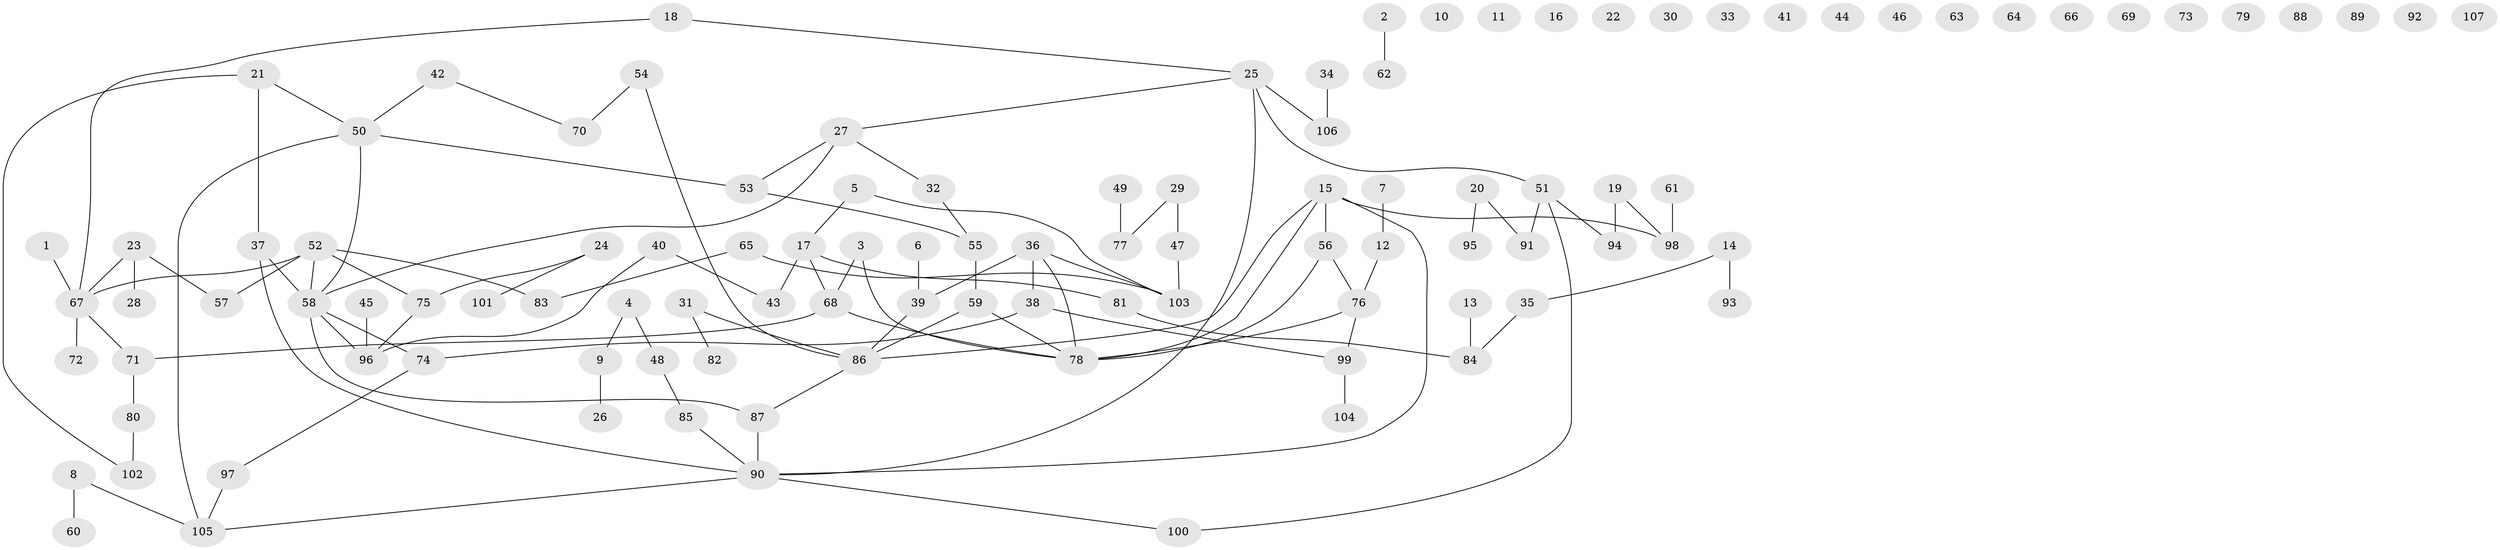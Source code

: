 // coarse degree distribution, {1: 0.25, 3: 0.140625, 2: 0.140625, 0: 0.296875, 14: 0.015625, 4: 0.078125, 7: 0.015625, 5: 0.015625, 6: 0.03125, 9: 0.015625}
// Generated by graph-tools (version 1.1) at 2025/16/03/04/25 18:16:46]
// undirected, 107 vertices, 113 edges
graph export_dot {
graph [start="1"]
  node [color=gray90,style=filled];
  1;
  2;
  3;
  4;
  5;
  6;
  7;
  8;
  9;
  10;
  11;
  12;
  13;
  14;
  15;
  16;
  17;
  18;
  19;
  20;
  21;
  22;
  23;
  24;
  25;
  26;
  27;
  28;
  29;
  30;
  31;
  32;
  33;
  34;
  35;
  36;
  37;
  38;
  39;
  40;
  41;
  42;
  43;
  44;
  45;
  46;
  47;
  48;
  49;
  50;
  51;
  52;
  53;
  54;
  55;
  56;
  57;
  58;
  59;
  60;
  61;
  62;
  63;
  64;
  65;
  66;
  67;
  68;
  69;
  70;
  71;
  72;
  73;
  74;
  75;
  76;
  77;
  78;
  79;
  80;
  81;
  82;
  83;
  84;
  85;
  86;
  87;
  88;
  89;
  90;
  91;
  92;
  93;
  94;
  95;
  96;
  97;
  98;
  99;
  100;
  101;
  102;
  103;
  104;
  105;
  106;
  107;
  1 -- 67;
  2 -- 62;
  3 -- 68;
  3 -- 78;
  4 -- 9;
  4 -- 48;
  5 -- 17;
  5 -- 103;
  6 -- 39;
  7 -- 12;
  8 -- 60;
  8 -- 105;
  9 -- 26;
  12 -- 76;
  13 -- 84;
  14 -- 35;
  14 -- 93;
  15 -- 56;
  15 -- 78;
  15 -- 86;
  15 -- 90;
  15 -- 98;
  17 -- 43;
  17 -- 68;
  17 -- 81;
  18 -- 25;
  18 -- 67;
  19 -- 94;
  19 -- 98;
  20 -- 91;
  20 -- 95;
  21 -- 37;
  21 -- 50;
  21 -- 102;
  23 -- 28;
  23 -- 57;
  23 -- 67;
  24 -- 75;
  24 -- 101;
  25 -- 27;
  25 -- 51;
  25 -- 90;
  25 -- 106;
  27 -- 32;
  27 -- 53;
  27 -- 58;
  29 -- 47;
  29 -- 77;
  31 -- 82;
  31 -- 86;
  32 -- 55;
  34 -- 106;
  35 -- 84;
  36 -- 38;
  36 -- 39;
  36 -- 78;
  36 -- 103;
  37 -- 58;
  37 -- 90;
  38 -- 74;
  38 -- 99;
  39 -- 86;
  40 -- 43;
  40 -- 96;
  42 -- 50;
  42 -- 70;
  45 -- 96;
  47 -- 103;
  48 -- 85;
  49 -- 77;
  50 -- 53;
  50 -- 58;
  50 -- 105;
  51 -- 91;
  51 -- 94;
  51 -- 100;
  52 -- 57;
  52 -- 58;
  52 -- 67;
  52 -- 75;
  52 -- 83;
  53 -- 55;
  54 -- 70;
  54 -- 86;
  55 -- 59;
  56 -- 76;
  56 -- 78;
  58 -- 74;
  58 -- 87;
  58 -- 96;
  59 -- 78;
  59 -- 86;
  61 -- 98;
  65 -- 83;
  65 -- 103;
  67 -- 71;
  67 -- 72;
  68 -- 71;
  68 -- 78;
  71 -- 80;
  74 -- 97;
  75 -- 96;
  76 -- 78;
  76 -- 99;
  80 -- 102;
  81 -- 84;
  85 -- 90;
  86 -- 87;
  87 -- 90;
  90 -- 100;
  90 -- 105;
  97 -- 105;
  99 -- 104;
}

